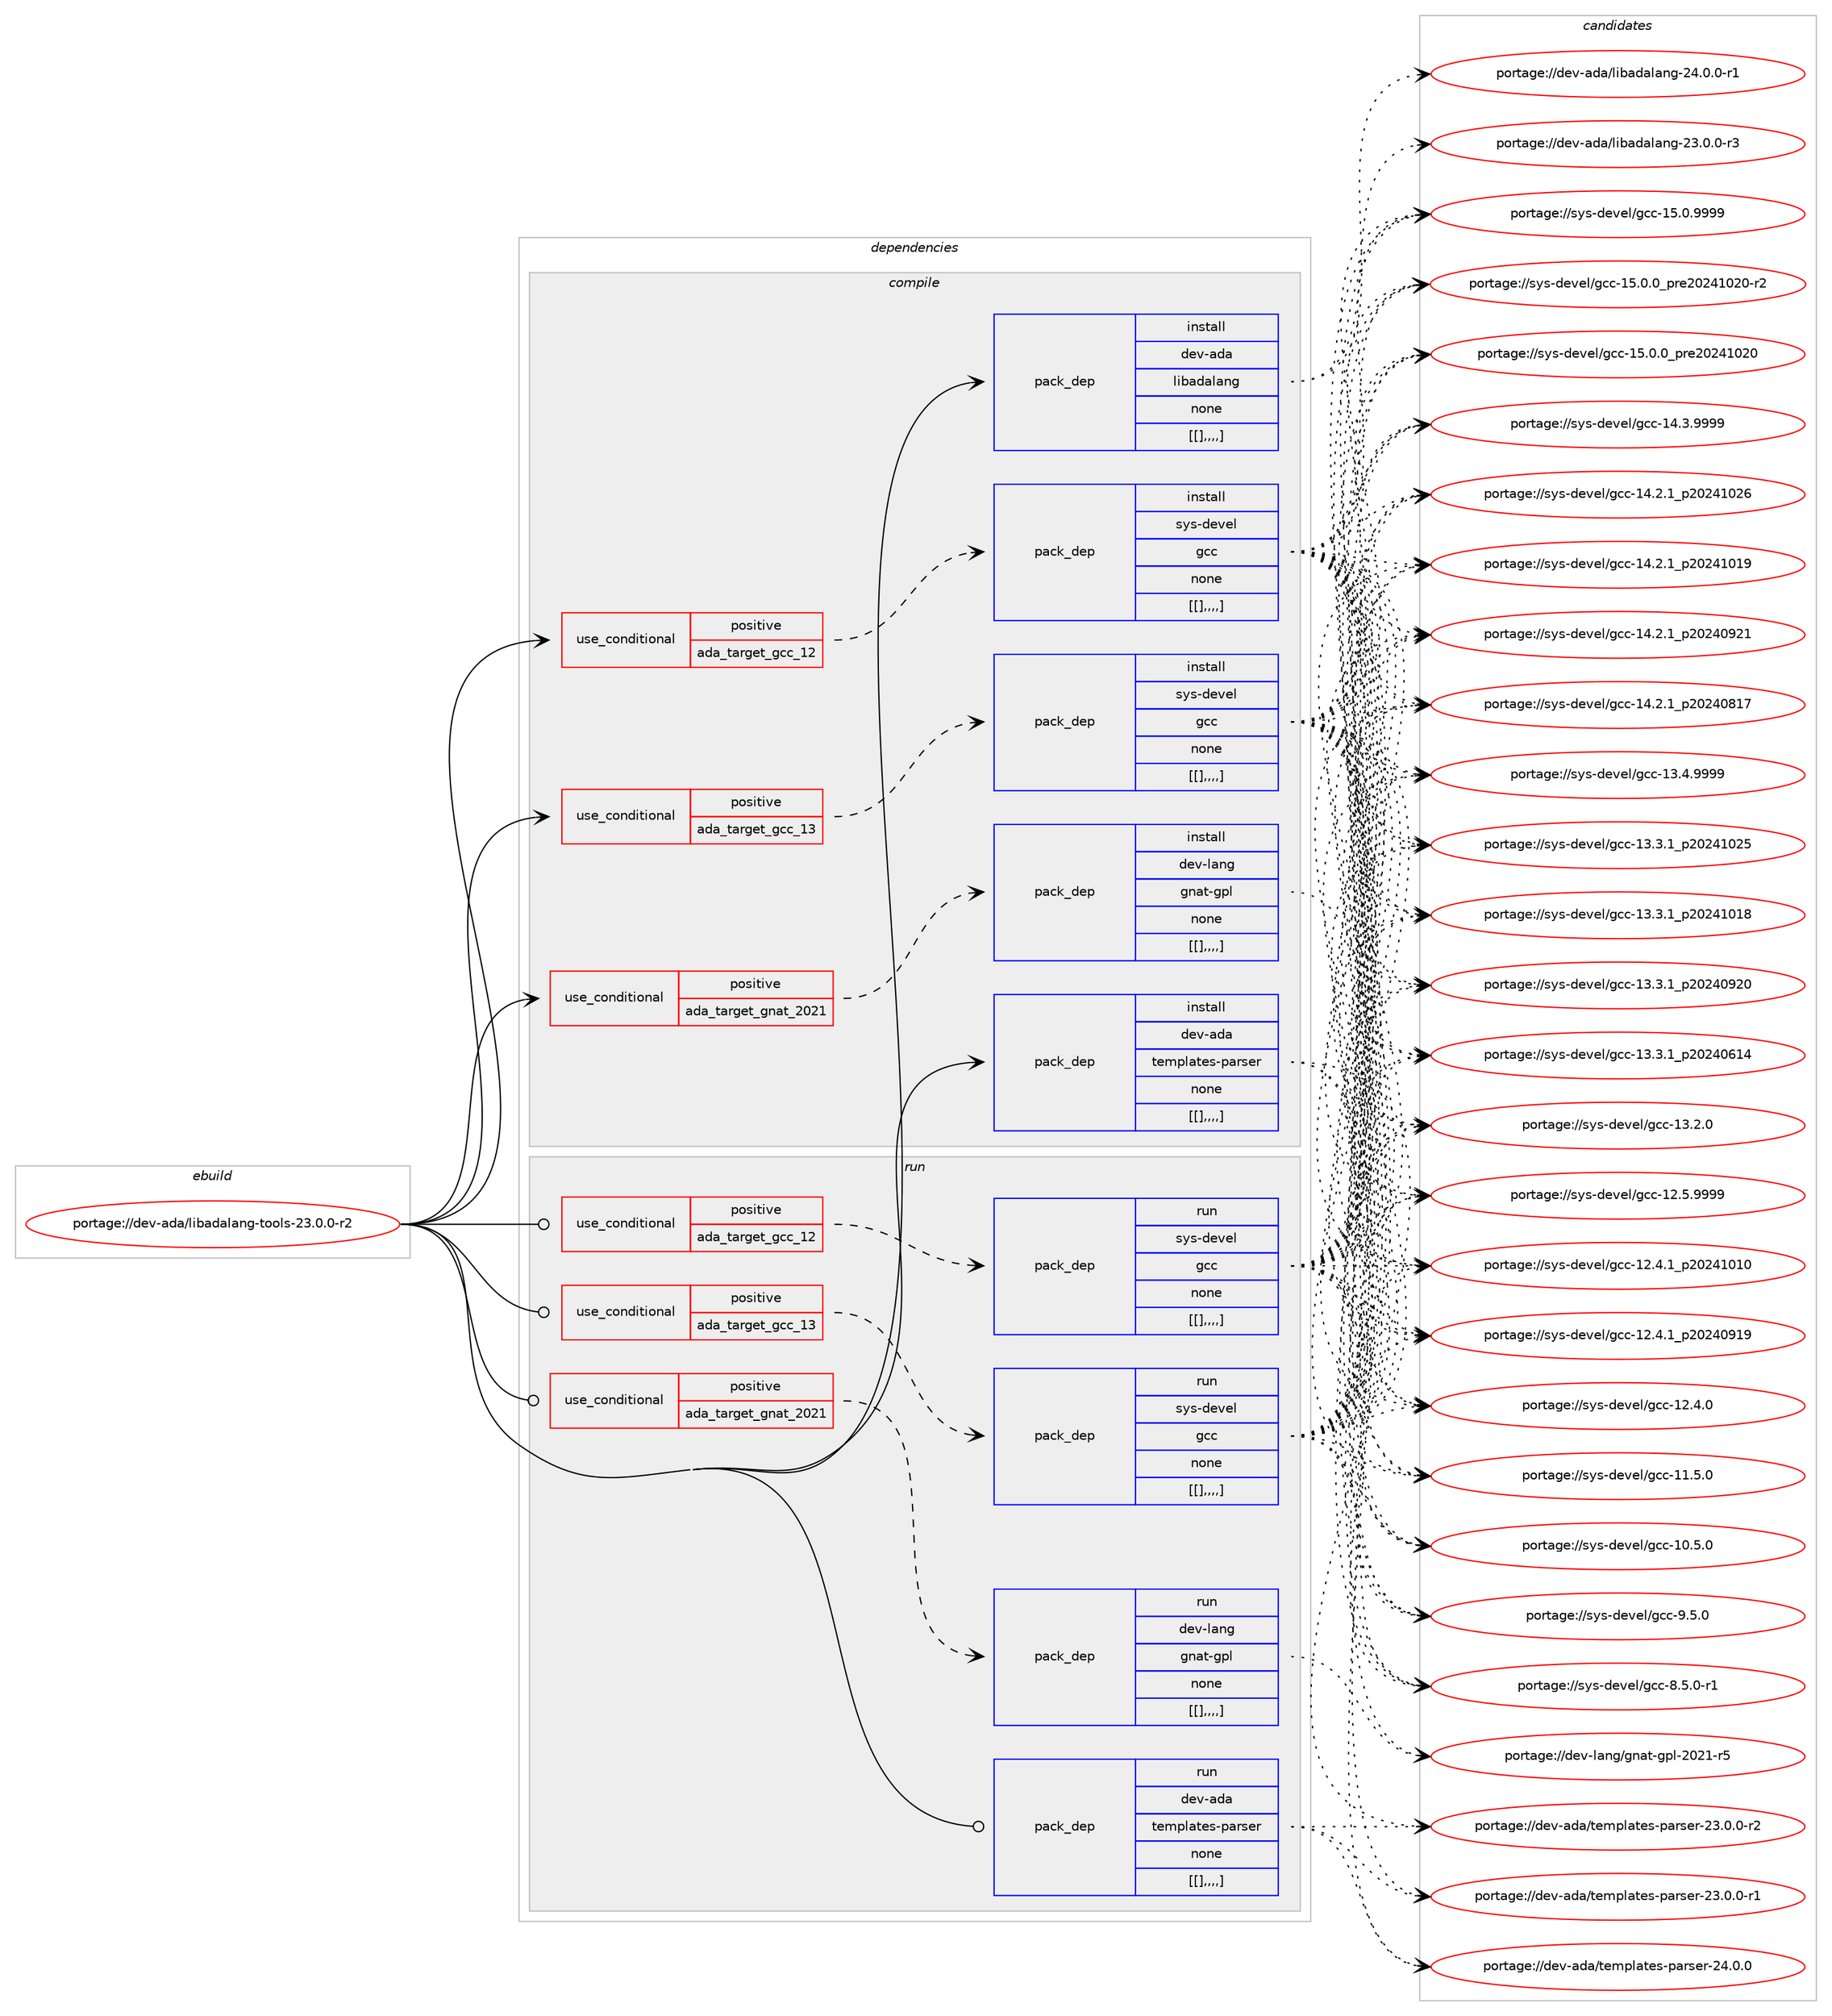 digraph prolog {

# *************
# Graph options
# *************

newrank=true;
concentrate=true;
compound=true;
graph [rankdir=LR,fontname=Helvetica,fontsize=10,ranksep=1.5];#, ranksep=2.5, nodesep=0.2];
edge  [arrowhead=vee];
node  [fontname=Helvetica,fontsize=10];

# **********
# The ebuild
# **********

subgraph cluster_leftcol {
color=gray;
label=<<i>ebuild</i>>;
id [label="portage://dev-ada/libadalang-tools-23.0.0-r2", color=red, width=4, href="../dev-ada/libadalang-tools-23.0.0-r2.svg"];
}

# ****************
# The dependencies
# ****************

subgraph cluster_midcol {
color=gray;
label=<<i>dependencies</i>>;
subgraph cluster_compile {
fillcolor="#eeeeee";
style=filled;
label=<<i>compile</i>>;
subgraph cond18069 {
dependency67105 [label=<<TABLE BORDER="0" CELLBORDER="1" CELLSPACING="0" CELLPADDING="4"><TR><TD ROWSPAN="3" CELLPADDING="10">use_conditional</TD></TR><TR><TD>positive</TD></TR><TR><TD>ada_target_gcc_12</TD></TR></TABLE>>, shape=none, color=red];
subgraph pack48043 {
dependency67107 [label=<<TABLE BORDER="0" CELLBORDER="1" CELLSPACING="0" CELLPADDING="4" WIDTH="220"><TR><TD ROWSPAN="6" CELLPADDING="30">pack_dep</TD></TR><TR><TD WIDTH="110">install</TD></TR><TR><TD>sys-devel</TD></TR><TR><TD>gcc</TD></TR><TR><TD>none</TD></TR><TR><TD>[[],,,,]</TD></TR></TABLE>>, shape=none, color=blue];
}
dependency67105:e -> dependency67107:w [weight=20,style="dashed",arrowhead="vee"];
}
id:e -> dependency67105:w [weight=20,style="solid",arrowhead="vee"];
subgraph cond18082 {
dependency67150 [label=<<TABLE BORDER="0" CELLBORDER="1" CELLSPACING="0" CELLPADDING="4"><TR><TD ROWSPAN="3" CELLPADDING="10">use_conditional</TD></TR><TR><TD>positive</TD></TR><TR><TD>ada_target_gcc_13</TD></TR></TABLE>>, shape=none, color=red];
subgraph pack48091 {
dependency67167 [label=<<TABLE BORDER="0" CELLBORDER="1" CELLSPACING="0" CELLPADDING="4" WIDTH="220"><TR><TD ROWSPAN="6" CELLPADDING="30">pack_dep</TD></TR><TR><TD WIDTH="110">install</TD></TR><TR><TD>sys-devel</TD></TR><TR><TD>gcc</TD></TR><TR><TD>none</TD></TR><TR><TD>[[],,,,]</TD></TR></TABLE>>, shape=none, color=blue];
}
dependency67150:e -> dependency67167:w [weight=20,style="dashed",arrowhead="vee"];
}
id:e -> dependency67150:w [weight=20,style="solid",arrowhead="vee"];
subgraph cond18098 {
dependency67194 [label=<<TABLE BORDER="0" CELLBORDER="1" CELLSPACING="0" CELLPADDING="4"><TR><TD ROWSPAN="3" CELLPADDING="10">use_conditional</TD></TR><TR><TD>positive</TD></TR><TR><TD>ada_target_gnat_2021</TD></TR></TABLE>>, shape=none, color=red];
subgraph pack48105 {
dependency67195 [label=<<TABLE BORDER="0" CELLBORDER="1" CELLSPACING="0" CELLPADDING="4" WIDTH="220"><TR><TD ROWSPAN="6" CELLPADDING="30">pack_dep</TD></TR><TR><TD WIDTH="110">install</TD></TR><TR><TD>dev-lang</TD></TR><TR><TD>gnat-gpl</TD></TR><TR><TD>none</TD></TR><TR><TD>[[],,,,]</TD></TR></TABLE>>, shape=none, color=blue];
}
dependency67194:e -> dependency67195:w [weight=20,style="dashed",arrowhead="vee"];
}
id:e -> dependency67194:w [weight=20,style="solid",arrowhead="vee"];
subgraph pack48132 {
dependency67253 [label=<<TABLE BORDER="0" CELLBORDER="1" CELLSPACING="0" CELLPADDING="4" WIDTH="220"><TR><TD ROWSPAN="6" CELLPADDING="30">pack_dep</TD></TR><TR><TD WIDTH="110">install</TD></TR><TR><TD>dev-ada</TD></TR><TR><TD>libadalang</TD></TR><TR><TD>none</TD></TR><TR><TD>[[],,,,]</TD></TR></TABLE>>, shape=none, color=blue];
}
id:e -> dependency67253:w [weight=20,style="solid",arrowhead="vee"];
subgraph pack48174 {
dependency67294 [label=<<TABLE BORDER="0" CELLBORDER="1" CELLSPACING="0" CELLPADDING="4" WIDTH="220"><TR><TD ROWSPAN="6" CELLPADDING="30">pack_dep</TD></TR><TR><TD WIDTH="110">install</TD></TR><TR><TD>dev-ada</TD></TR><TR><TD>templates-parser</TD></TR><TR><TD>none</TD></TR><TR><TD>[[],,,,]</TD></TR></TABLE>>, shape=none, color=blue];
}
id:e -> dependency67294:w [weight=20,style="solid",arrowhead="vee"];
}
subgraph cluster_compileandrun {
fillcolor="#eeeeee";
style=filled;
label=<<i>compile and run</i>>;
}
subgraph cluster_run {
fillcolor="#eeeeee";
style=filled;
label=<<i>run</i>>;
subgraph cond18161 {
dependency67376 [label=<<TABLE BORDER="0" CELLBORDER="1" CELLSPACING="0" CELLPADDING="4"><TR><TD ROWSPAN="3" CELLPADDING="10">use_conditional</TD></TR><TR><TD>positive</TD></TR><TR><TD>ada_target_gcc_12</TD></TR></TABLE>>, shape=none, color=red];
subgraph pack48237 {
dependency67403 [label=<<TABLE BORDER="0" CELLBORDER="1" CELLSPACING="0" CELLPADDING="4" WIDTH="220"><TR><TD ROWSPAN="6" CELLPADDING="30">pack_dep</TD></TR><TR><TD WIDTH="110">run</TD></TR><TR><TD>sys-devel</TD></TR><TR><TD>gcc</TD></TR><TR><TD>none</TD></TR><TR><TD>[[],,,,]</TD></TR></TABLE>>, shape=none, color=blue];
}
dependency67376:e -> dependency67403:w [weight=20,style="dashed",arrowhead="vee"];
}
id:e -> dependency67376:w [weight=20,style="solid",arrowhead="odot"];
subgraph cond18186 {
dependency67413 [label=<<TABLE BORDER="0" CELLBORDER="1" CELLSPACING="0" CELLPADDING="4"><TR><TD ROWSPAN="3" CELLPADDING="10">use_conditional</TD></TR><TR><TD>positive</TD></TR><TR><TD>ada_target_gcc_13</TD></TR></TABLE>>, shape=none, color=red];
subgraph pack48245 {
dependency67418 [label=<<TABLE BORDER="0" CELLBORDER="1" CELLSPACING="0" CELLPADDING="4" WIDTH="220"><TR><TD ROWSPAN="6" CELLPADDING="30">pack_dep</TD></TR><TR><TD WIDTH="110">run</TD></TR><TR><TD>sys-devel</TD></TR><TR><TD>gcc</TD></TR><TR><TD>none</TD></TR><TR><TD>[[],,,,]</TD></TR></TABLE>>, shape=none, color=blue];
}
dependency67413:e -> dependency67418:w [weight=20,style="dashed",arrowhead="vee"];
}
id:e -> dependency67413:w [weight=20,style="solid",arrowhead="odot"];
subgraph cond18190 {
dependency67462 [label=<<TABLE BORDER="0" CELLBORDER="1" CELLSPACING="0" CELLPADDING="4"><TR><TD ROWSPAN="3" CELLPADDING="10">use_conditional</TD></TR><TR><TD>positive</TD></TR><TR><TD>ada_target_gnat_2021</TD></TR></TABLE>>, shape=none, color=red];
subgraph pack48307 {
dependency67554 [label=<<TABLE BORDER="0" CELLBORDER="1" CELLSPACING="0" CELLPADDING="4" WIDTH="220"><TR><TD ROWSPAN="6" CELLPADDING="30">pack_dep</TD></TR><TR><TD WIDTH="110">run</TD></TR><TR><TD>dev-lang</TD></TR><TR><TD>gnat-gpl</TD></TR><TR><TD>none</TD></TR><TR><TD>[[],,,,]</TD></TR></TABLE>>, shape=none, color=blue];
}
dependency67462:e -> dependency67554:w [weight=20,style="dashed",arrowhead="vee"];
}
id:e -> dependency67462:w [weight=20,style="solid",arrowhead="odot"];
subgraph pack48370 {
dependency67581 [label=<<TABLE BORDER="0" CELLBORDER="1" CELLSPACING="0" CELLPADDING="4" WIDTH="220"><TR><TD ROWSPAN="6" CELLPADDING="30">pack_dep</TD></TR><TR><TD WIDTH="110">run</TD></TR><TR><TD>dev-ada</TD></TR><TR><TD>templates-parser</TD></TR><TR><TD>none</TD></TR><TR><TD>[[],,,,]</TD></TR></TABLE>>, shape=none, color=blue];
}
id:e -> dependency67581:w [weight=20,style="solid",arrowhead="odot"];
}
}

# **************
# The candidates
# **************

subgraph cluster_choices {
rank=same;
color=gray;
label=<<i>candidates</i>>;

subgraph choice47086 {
color=black;
nodesep=1;
choice1151211154510010111810110847103999945495346484657575757 [label="portage://sys-devel/gcc-15.0.9999", color=red, width=4,href="../sys-devel/gcc-15.0.9999.svg"];
choice11512111545100101118101108471039999454953464846489511211410150485052494850484511450 [label="portage://sys-devel/gcc-15.0.0_pre20241020-r2", color=red, width=4,href="../sys-devel/gcc-15.0.0_pre20241020-r2.svg"];
choice1151211154510010111810110847103999945495346484648951121141015048505249485048 [label="portage://sys-devel/gcc-15.0.0_pre20241020", color=red, width=4,href="../sys-devel/gcc-15.0.0_pre20241020.svg"];
choice1151211154510010111810110847103999945495246514657575757 [label="portage://sys-devel/gcc-14.3.9999", color=red, width=4,href="../sys-devel/gcc-14.3.9999.svg"];
choice1151211154510010111810110847103999945495246504649951125048505249485054 [label="portage://sys-devel/gcc-14.2.1_p20241026", color=red, width=4,href="../sys-devel/gcc-14.2.1_p20241026.svg"];
choice1151211154510010111810110847103999945495246504649951125048505249484957 [label="portage://sys-devel/gcc-14.2.1_p20241019", color=red, width=4,href="../sys-devel/gcc-14.2.1_p20241019.svg"];
choice1151211154510010111810110847103999945495246504649951125048505248575049 [label="portage://sys-devel/gcc-14.2.1_p20240921", color=red, width=4,href="../sys-devel/gcc-14.2.1_p20240921.svg"];
choice1151211154510010111810110847103999945495246504649951125048505248564955 [label="portage://sys-devel/gcc-14.2.1_p20240817", color=red, width=4,href="../sys-devel/gcc-14.2.1_p20240817.svg"];
choice1151211154510010111810110847103999945495146524657575757 [label="portage://sys-devel/gcc-13.4.9999", color=red, width=4,href="../sys-devel/gcc-13.4.9999.svg"];
choice1151211154510010111810110847103999945495146514649951125048505249485053 [label="portage://sys-devel/gcc-13.3.1_p20241025", color=red, width=4,href="../sys-devel/gcc-13.3.1_p20241025.svg"];
choice1151211154510010111810110847103999945495146514649951125048505249484956 [label="portage://sys-devel/gcc-13.3.1_p20241018", color=red, width=4,href="../sys-devel/gcc-13.3.1_p20241018.svg"];
choice1151211154510010111810110847103999945495146514649951125048505248575048 [label="portage://sys-devel/gcc-13.3.1_p20240920", color=red, width=4,href="../sys-devel/gcc-13.3.1_p20240920.svg"];
choice1151211154510010111810110847103999945495146514649951125048505248544952 [label="portage://sys-devel/gcc-13.3.1_p20240614", color=red, width=4,href="../sys-devel/gcc-13.3.1_p20240614.svg"];
choice1151211154510010111810110847103999945495146504648 [label="portage://sys-devel/gcc-13.2.0", color=red, width=4,href="../sys-devel/gcc-13.2.0.svg"];
choice1151211154510010111810110847103999945495046534657575757 [label="portage://sys-devel/gcc-12.5.9999", color=red, width=4,href="../sys-devel/gcc-12.5.9999.svg"];
choice1151211154510010111810110847103999945495046524649951125048505249484948 [label="portage://sys-devel/gcc-12.4.1_p20241010", color=red, width=4,href="../sys-devel/gcc-12.4.1_p20241010.svg"];
choice1151211154510010111810110847103999945495046524649951125048505248574957 [label="portage://sys-devel/gcc-12.4.1_p20240919", color=red, width=4,href="../sys-devel/gcc-12.4.1_p20240919.svg"];
choice1151211154510010111810110847103999945495046524648 [label="portage://sys-devel/gcc-12.4.0", color=red, width=4,href="../sys-devel/gcc-12.4.0.svg"];
choice1151211154510010111810110847103999945494946534648 [label="portage://sys-devel/gcc-11.5.0", color=red, width=4,href="../sys-devel/gcc-11.5.0.svg"];
choice1151211154510010111810110847103999945494846534648 [label="portage://sys-devel/gcc-10.5.0", color=red, width=4,href="../sys-devel/gcc-10.5.0.svg"];
choice11512111545100101118101108471039999455746534648 [label="portage://sys-devel/gcc-9.5.0", color=red, width=4,href="../sys-devel/gcc-9.5.0.svg"];
choice115121115451001011181011084710399994556465346484511449 [label="portage://sys-devel/gcc-8.5.0-r1", color=red, width=4,href="../sys-devel/gcc-8.5.0-r1.svg"];
dependency67107:e -> choice1151211154510010111810110847103999945495346484657575757:w [style=dotted,weight="100"];
dependency67107:e -> choice11512111545100101118101108471039999454953464846489511211410150485052494850484511450:w [style=dotted,weight="100"];
dependency67107:e -> choice1151211154510010111810110847103999945495346484648951121141015048505249485048:w [style=dotted,weight="100"];
dependency67107:e -> choice1151211154510010111810110847103999945495246514657575757:w [style=dotted,weight="100"];
dependency67107:e -> choice1151211154510010111810110847103999945495246504649951125048505249485054:w [style=dotted,weight="100"];
dependency67107:e -> choice1151211154510010111810110847103999945495246504649951125048505249484957:w [style=dotted,weight="100"];
dependency67107:e -> choice1151211154510010111810110847103999945495246504649951125048505248575049:w [style=dotted,weight="100"];
dependency67107:e -> choice1151211154510010111810110847103999945495246504649951125048505248564955:w [style=dotted,weight="100"];
dependency67107:e -> choice1151211154510010111810110847103999945495146524657575757:w [style=dotted,weight="100"];
dependency67107:e -> choice1151211154510010111810110847103999945495146514649951125048505249485053:w [style=dotted,weight="100"];
dependency67107:e -> choice1151211154510010111810110847103999945495146514649951125048505249484956:w [style=dotted,weight="100"];
dependency67107:e -> choice1151211154510010111810110847103999945495146514649951125048505248575048:w [style=dotted,weight="100"];
dependency67107:e -> choice1151211154510010111810110847103999945495146514649951125048505248544952:w [style=dotted,weight="100"];
dependency67107:e -> choice1151211154510010111810110847103999945495146504648:w [style=dotted,weight="100"];
dependency67107:e -> choice1151211154510010111810110847103999945495046534657575757:w [style=dotted,weight="100"];
dependency67107:e -> choice1151211154510010111810110847103999945495046524649951125048505249484948:w [style=dotted,weight="100"];
dependency67107:e -> choice1151211154510010111810110847103999945495046524649951125048505248574957:w [style=dotted,weight="100"];
dependency67107:e -> choice1151211154510010111810110847103999945495046524648:w [style=dotted,weight="100"];
dependency67107:e -> choice1151211154510010111810110847103999945494946534648:w [style=dotted,weight="100"];
dependency67107:e -> choice1151211154510010111810110847103999945494846534648:w [style=dotted,weight="100"];
dependency67107:e -> choice11512111545100101118101108471039999455746534648:w [style=dotted,weight="100"];
dependency67107:e -> choice115121115451001011181011084710399994556465346484511449:w [style=dotted,weight="100"];
}
subgraph choice47109 {
color=black;
nodesep=1;
choice1151211154510010111810110847103999945495346484657575757 [label="portage://sys-devel/gcc-15.0.9999", color=red, width=4,href="../sys-devel/gcc-15.0.9999.svg"];
choice11512111545100101118101108471039999454953464846489511211410150485052494850484511450 [label="portage://sys-devel/gcc-15.0.0_pre20241020-r2", color=red, width=4,href="../sys-devel/gcc-15.0.0_pre20241020-r2.svg"];
choice1151211154510010111810110847103999945495346484648951121141015048505249485048 [label="portage://sys-devel/gcc-15.0.0_pre20241020", color=red, width=4,href="../sys-devel/gcc-15.0.0_pre20241020.svg"];
choice1151211154510010111810110847103999945495246514657575757 [label="portage://sys-devel/gcc-14.3.9999", color=red, width=4,href="../sys-devel/gcc-14.3.9999.svg"];
choice1151211154510010111810110847103999945495246504649951125048505249485054 [label="portage://sys-devel/gcc-14.2.1_p20241026", color=red, width=4,href="../sys-devel/gcc-14.2.1_p20241026.svg"];
choice1151211154510010111810110847103999945495246504649951125048505249484957 [label="portage://sys-devel/gcc-14.2.1_p20241019", color=red, width=4,href="../sys-devel/gcc-14.2.1_p20241019.svg"];
choice1151211154510010111810110847103999945495246504649951125048505248575049 [label="portage://sys-devel/gcc-14.2.1_p20240921", color=red, width=4,href="../sys-devel/gcc-14.2.1_p20240921.svg"];
choice1151211154510010111810110847103999945495246504649951125048505248564955 [label="portage://sys-devel/gcc-14.2.1_p20240817", color=red, width=4,href="../sys-devel/gcc-14.2.1_p20240817.svg"];
choice1151211154510010111810110847103999945495146524657575757 [label="portage://sys-devel/gcc-13.4.9999", color=red, width=4,href="../sys-devel/gcc-13.4.9999.svg"];
choice1151211154510010111810110847103999945495146514649951125048505249485053 [label="portage://sys-devel/gcc-13.3.1_p20241025", color=red, width=4,href="../sys-devel/gcc-13.3.1_p20241025.svg"];
choice1151211154510010111810110847103999945495146514649951125048505249484956 [label="portage://sys-devel/gcc-13.3.1_p20241018", color=red, width=4,href="../sys-devel/gcc-13.3.1_p20241018.svg"];
choice1151211154510010111810110847103999945495146514649951125048505248575048 [label="portage://sys-devel/gcc-13.3.1_p20240920", color=red, width=4,href="../sys-devel/gcc-13.3.1_p20240920.svg"];
choice1151211154510010111810110847103999945495146514649951125048505248544952 [label="portage://sys-devel/gcc-13.3.1_p20240614", color=red, width=4,href="../sys-devel/gcc-13.3.1_p20240614.svg"];
choice1151211154510010111810110847103999945495146504648 [label="portage://sys-devel/gcc-13.2.0", color=red, width=4,href="../sys-devel/gcc-13.2.0.svg"];
choice1151211154510010111810110847103999945495046534657575757 [label="portage://sys-devel/gcc-12.5.9999", color=red, width=4,href="../sys-devel/gcc-12.5.9999.svg"];
choice1151211154510010111810110847103999945495046524649951125048505249484948 [label="portage://sys-devel/gcc-12.4.1_p20241010", color=red, width=4,href="../sys-devel/gcc-12.4.1_p20241010.svg"];
choice1151211154510010111810110847103999945495046524649951125048505248574957 [label="portage://sys-devel/gcc-12.4.1_p20240919", color=red, width=4,href="../sys-devel/gcc-12.4.1_p20240919.svg"];
choice1151211154510010111810110847103999945495046524648 [label="portage://sys-devel/gcc-12.4.0", color=red, width=4,href="../sys-devel/gcc-12.4.0.svg"];
choice1151211154510010111810110847103999945494946534648 [label="portage://sys-devel/gcc-11.5.0", color=red, width=4,href="../sys-devel/gcc-11.5.0.svg"];
choice1151211154510010111810110847103999945494846534648 [label="portage://sys-devel/gcc-10.5.0", color=red, width=4,href="../sys-devel/gcc-10.5.0.svg"];
choice11512111545100101118101108471039999455746534648 [label="portage://sys-devel/gcc-9.5.0", color=red, width=4,href="../sys-devel/gcc-9.5.0.svg"];
choice115121115451001011181011084710399994556465346484511449 [label="portage://sys-devel/gcc-8.5.0-r1", color=red, width=4,href="../sys-devel/gcc-8.5.0-r1.svg"];
dependency67167:e -> choice1151211154510010111810110847103999945495346484657575757:w [style=dotted,weight="100"];
dependency67167:e -> choice11512111545100101118101108471039999454953464846489511211410150485052494850484511450:w [style=dotted,weight="100"];
dependency67167:e -> choice1151211154510010111810110847103999945495346484648951121141015048505249485048:w [style=dotted,weight="100"];
dependency67167:e -> choice1151211154510010111810110847103999945495246514657575757:w [style=dotted,weight="100"];
dependency67167:e -> choice1151211154510010111810110847103999945495246504649951125048505249485054:w [style=dotted,weight="100"];
dependency67167:e -> choice1151211154510010111810110847103999945495246504649951125048505249484957:w [style=dotted,weight="100"];
dependency67167:e -> choice1151211154510010111810110847103999945495246504649951125048505248575049:w [style=dotted,weight="100"];
dependency67167:e -> choice1151211154510010111810110847103999945495246504649951125048505248564955:w [style=dotted,weight="100"];
dependency67167:e -> choice1151211154510010111810110847103999945495146524657575757:w [style=dotted,weight="100"];
dependency67167:e -> choice1151211154510010111810110847103999945495146514649951125048505249485053:w [style=dotted,weight="100"];
dependency67167:e -> choice1151211154510010111810110847103999945495146514649951125048505249484956:w [style=dotted,weight="100"];
dependency67167:e -> choice1151211154510010111810110847103999945495146514649951125048505248575048:w [style=dotted,weight="100"];
dependency67167:e -> choice1151211154510010111810110847103999945495146514649951125048505248544952:w [style=dotted,weight="100"];
dependency67167:e -> choice1151211154510010111810110847103999945495146504648:w [style=dotted,weight="100"];
dependency67167:e -> choice1151211154510010111810110847103999945495046534657575757:w [style=dotted,weight="100"];
dependency67167:e -> choice1151211154510010111810110847103999945495046524649951125048505249484948:w [style=dotted,weight="100"];
dependency67167:e -> choice1151211154510010111810110847103999945495046524649951125048505248574957:w [style=dotted,weight="100"];
dependency67167:e -> choice1151211154510010111810110847103999945495046524648:w [style=dotted,weight="100"];
dependency67167:e -> choice1151211154510010111810110847103999945494946534648:w [style=dotted,weight="100"];
dependency67167:e -> choice1151211154510010111810110847103999945494846534648:w [style=dotted,weight="100"];
dependency67167:e -> choice11512111545100101118101108471039999455746534648:w [style=dotted,weight="100"];
dependency67167:e -> choice115121115451001011181011084710399994556465346484511449:w [style=dotted,weight="100"];
}
subgraph choice47129 {
color=black;
nodesep=1;
choice100101118451089711010347103110971164510311210845504850494511453 [label="portage://dev-lang/gnat-gpl-2021-r5", color=red, width=4,href="../dev-lang/gnat-gpl-2021-r5.svg"];
dependency67195:e -> choice100101118451089711010347103110971164510311210845504850494511453:w [style=dotted,weight="100"];
}
subgraph choice47132 {
color=black;
nodesep=1;
choice1001011184597100974710810598971009710897110103455052464846484511449 [label="portage://dev-ada/libadalang-24.0.0-r1", color=red, width=4,href="../dev-ada/libadalang-24.0.0-r1.svg"];
choice1001011184597100974710810598971009710897110103455051464846484511451 [label="portage://dev-ada/libadalang-23.0.0-r3", color=red, width=4,href="../dev-ada/libadalang-23.0.0-r3.svg"];
dependency67253:e -> choice1001011184597100974710810598971009710897110103455052464846484511449:w [style=dotted,weight="100"];
dependency67253:e -> choice1001011184597100974710810598971009710897110103455051464846484511451:w [style=dotted,weight="100"];
}
subgraph choice47142 {
color=black;
nodesep=1;
choice1001011184597100974711610110911210897116101115451129711411510111445505246484648 [label="portage://dev-ada/templates-parser-24.0.0", color=red, width=4,href="../dev-ada/templates-parser-24.0.0.svg"];
choice10010111845971009747116101109112108971161011154511297114115101114455051464846484511450 [label="portage://dev-ada/templates-parser-23.0.0-r2", color=red, width=4,href="../dev-ada/templates-parser-23.0.0-r2.svg"];
choice10010111845971009747116101109112108971161011154511297114115101114455051464846484511449 [label="portage://dev-ada/templates-parser-23.0.0-r1", color=red, width=4,href="../dev-ada/templates-parser-23.0.0-r1.svg"];
dependency67294:e -> choice1001011184597100974711610110911210897116101115451129711411510111445505246484648:w [style=dotted,weight="100"];
dependency67294:e -> choice10010111845971009747116101109112108971161011154511297114115101114455051464846484511450:w [style=dotted,weight="100"];
dependency67294:e -> choice10010111845971009747116101109112108971161011154511297114115101114455051464846484511449:w [style=dotted,weight="100"];
}
subgraph choice47158 {
color=black;
nodesep=1;
choice1151211154510010111810110847103999945495346484657575757 [label="portage://sys-devel/gcc-15.0.9999", color=red, width=4,href="../sys-devel/gcc-15.0.9999.svg"];
choice11512111545100101118101108471039999454953464846489511211410150485052494850484511450 [label="portage://sys-devel/gcc-15.0.0_pre20241020-r2", color=red, width=4,href="../sys-devel/gcc-15.0.0_pre20241020-r2.svg"];
choice1151211154510010111810110847103999945495346484648951121141015048505249485048 [label="portage://sys-devel/gcc-15.0.0_pre20241020", color=red, width=4,href="../sys-devel/gcc-15.0.0_pre20241020.svg"];
choice1151211154510010111810110847103999945495246514657575757 [label="portage://sys-devel/gcc-14.3.9999", color=red, width=4,href="../sys-devel/gcc-14.3.9999.svg"];
choice1151211154510010111810110847103999945495246504649951125048505249485054 [label="portage://sys-devel/gcc-14.2.1_p20241026", color=red, width=4,href="../sys-devel/gcc-14.2.1_p20241026.svg"];
choice1151211154510010111810110847103999945495246504649951125048505249484957 [label="portage://sys-devel/gcc-14.2.1_p20241019", color=red, width=4,href="../sys-devel/gcc-14.2.1_p20241019.svg"];
choice1151211154510010111810110847103999945495246504649951125048505248575049 [label="portage://sys-devel/gcc-14.2.1_p20240921", color=red, width=4,href="../sys-devel/gcc-14.2.1_p20240921.svg"];
choice1151211154510010111810110847103999945495246504649951125048505248564955 [label="portage://sys-devel/gcc-14.2.1_p20240817", color=red, width=4,href="../sys-devel/gcc-14.2.1_p20240817.svg"];
choice1151211154510010111810110847103999945495146524657575757 [label="portage://sys-devel/gcc-13.4.9999", color=red, width=4,href="../sys-devel/gcc-13.4.9999.svg"];
choice1151211154510010111810110847103999945495146514649951125048505249485053 [label="portage://sys-devel/gcc-13.3.1_p20241025", color=red, width=4,href="../sys-devel/gcc-13.3.1_p20241025.svg"];
choice1151211154510010111810110847103999945495146514649951125048505249484956 [label="portage://sys-devel/gcc-13.3.1_p20241018", color=red, width=4,href="../sys-devel/gcc-13.3.1_p20241018.svg"];
choice1151211154510010111810110847103999945495146514649951125048505248575048 [label="portage://sys-devel/gcc-13.3.1_p20240920", color=red, width=4,href="../sys-devel/gcc-13.3.1_p20240920.svg"];
choice1151211154510010111810110847103999945495146514649951125048505248544952 [label="portage://sys-devel/gcc-13.3.1_p20240614", color=red, width=4,href="../sys-devel/gcc-13.3.1_p20240614.svg"];
choice1151211154510010111810110847103999945495146504648 [label="portage://sys-devel/gcc-13.2.0", color=red, width=4,href="../sys-devel/gcc-13.2.0.svg"];
choice1151211154510010111810110847103999945495046534657575757 [label="portage://sys-devel/gcc-12.5.9999", color=red, width=4,href="../sys-devel/gcc-12.5.9999.svg"];
choice1151211154510010111810110847103999945495046524649951125048505249484948 [label="portage://sys-devel/gcc-12.4.1_p20241010", color=red, width=4,href="../sys-devel/gcc-12.4.1_p20241010.svg"];
choice1151211154510010111810110847103999945495046524649951125048505248574957 [label="portage://sys-devel/gcc-12.4.1_p20240919", color=red, width=4,href="../sys-devel/gcc-12.4.1_p20240919.svg"];
choice1151211154510010111810110847103999945495046524648 [label="portage://sys-devel/gcc-12.4.0", color=red, width=4,href="../sys-devel/gcc-12.4.0.svg"];
choice1151211154510010111810110847103999945494946534648 [label="portage://sys-devel/gcc-11.5.0", color=red, width=4,href="../sys-devel/gcc-11.5.0.svg"];
choice1151211154510010111810110847103999945494846534648 [label="portage://sys-devel/gcc-10.5.0", color=red, width=4,href="../sys-devel/gcc-10.5.0.svg"];
choice11512111545100101118101108471039999455746534648 [label="portage://sys-devel/gcc-9.5.0", color=red, width=4,href="../sys-devel/gcc-9.5.0.svg"];
choice115121115451001011181011084710399994556465346484511449 [label="portage://sys-devel/gcc-8.5.0-r1", color=red, width=4,href="../sys-devel/gcc-8.5.0-r1.svg"];
dependency67403:e -> choice1151211154510010111810110847103999945495346484657575757:w [style=dotted,weight="100"];
dependency67403:e -> choice11512111545100101118101108471039999454953464846489511211410150485052494850484511450:w [style=dotted,weight="100"];
dependency67403:e -> choice1151211154510010111810110847103999945495346484648951121141015048505249485048:w [style=dotted,weight="100"];
dependency67403:e -> choice1151211154510010111810110847103999945495246514657575757:w [style=dotted,weight="100"];
dependency67403:e -> choice1151211154510010111810110847103999945495246504649951125048505249485054:w [style=dotted,weight="100"];
dependency67403:e -> choice1151211154510010111810110847103999945495246504649951125048505249484957:w [style=dotted,weight="100"];
dependency67403:e -> choice1151211154510010111810110847103999945495246504649951125048505248575049:w [style=dotted,weight="100"];
dependency67403:e -> choice1151211154510010111810110847103999945495246504649951125048505248564955:w [style=dotted,weight="100"];
dependency67403:e -> choice1151211154510010111810110847103999945495146524657575757:w [style=dotted,weight="100"];
dependency67403:e -> choice1151211154510010111810110847103999945495146514649951125048505249485053:w [style=dotted,weight="100"];
dependency67403:e -> choice1151211154510010111810110847103999945495146514649951125048505249484956:w [style=dotted,weight="100"];
dependency67403:e -> choice1151211154510010111810110847103999945495146514649951125048505248575048:w [style=dotted,weight="100"];
dependency67403:e -> choice1151211154510010111810110847103999945495146514649951125048505248544952:w [style=dotted,weight="100"];
dependency67403:e -> choice1151211154510010111810110847103999945495146504648:w [style=dotted,weight="100"];
dependency67403:e -> choice1151211154510010111810110847103999945495046534657575757:w [style=dotted,weight="100"];
dependency67403:e -> choice1151211154510010111810110847103999945495046524649951125048505249484948:w [style=dotted,weight="100"];
dependency67403:e -> choice1151211154510010111810110847103999945495046524649951125048505248574957:w [style=dotted,weight="100"];
dependency67403:e -> choice1151211154510010111810110847103999945495046524648:w [style=dotted,weight="100"];
dependency67403:e -> choice1151211154510010111810110847103999945494946534648:w [style=dotted,weight="100"];
dependency67403:e -> choice1151211154510010111810110847103999945494846534648:w [style=dotted,weight="100"];
dependency67403:e -> choice11512111545100101118101108471039999455746534648:w [style=dotted,weight="100"];
dependency67403:e -> choice115121115451001011181011084710399994556465346484511449:w [style=dotted,weight="100"];
}
subgraph choice47197 {
color=black;
nodesep=1;
choice1151211154510010111810110847103999945495346484657575757 [label="portage://sys-devel/gcc-15.0.9999", color=red, width=4,href="../sys-devel/gcc-15.0.9999.svg"];
choice11512111545100101118101108471039999454953464846489511211410150485052494850484511450 [label="portage://sys-devel/gcc-15.0.0_pre20241020-r2", color=red, width=4,href="../sys-devel/gcc-15.0.0_pre20241020-r2.svg"];
choice1151211154510010111810110847103999945495346484648951121141015048505249485048 [label="portage://sys-devel/gcc-15.0.0_pre20241020", color=red, width=4,href="../sys-devel/gcc-15.0.0_pre20241020.svg"];
choice1151211154510010111810110847103999945495246514657575757 [label="portage://sys-devel/gcc-14.3.9999", color=red, width=4,href="../sys-devel/gcc-14.3.9999.svg"];
choice1151211154510010111810110847103999945495246504649951125048505249485054 [label="portage://sys-devel/gcc-14.2.1_p20241026", color=red, width=4,href="../sys-devel/gcc-14.2.1_p20241026.svg"];
choice1151211154510010111810110847103999945495246504649951125048505249484957 [label="portage://sys-devel/gcc-14.2.1_p20241019", color=red, width=4,href="../sys-devel/gcc-14.2.1_p20241019.svg"];
choice1151211154510010111810110847103999945495246504649951125048505248575049 [label="portage://sys-devel/gcc-14.2.1_p20240921", color=red, width=4,href="../sys-devel/gcc-14.2.1_p20240921.svg"];
choice1151211154510010111810110847103999945495246504649951125048505248564955 [label="portage://sys-devel/gcc-14.2.1_p20240817", color=red, width=4,href="../sys-devel/gcc-14.2.1_p20240817.svg"];
choice1151211154510010111810110847103999945495146524657575757 [label="portage://sys-devel/gcc-13.4.9999", color=red, width=4,href="../sys-devel/gcc-13.4.9999.svg"];
choice1151211154510010111810110847103999945495146514649951125048505249485053 [label="portage://sys-devel/gcc-13.3.1_p20241025", color=red, width=4,href="../sys-devel/gcc-13.3.1_p20241025.svg"];
choice1151211154510010111810110847103999945495146514649951125048505249484956 [label="portage://sys-devel/gcc-13.3.1_p20241018", color=red, width=4,href="../sys-devel/gcc-13.3.1_p20241018.svg"];
choice1151211154510010111810110847103999945495146514649951125048505248575048 [label="portage://sys-devel/gcc-13.3.1_p20240920", color=red, width=4,href="../sys-devel/gcc-13.3.1_p20240920.svg"];
choice1151211154510010111810110847103999945495146514649951125048505248544952 [label="portage://sys-devel/gcc-13.3.1_p20240614", color=red, width=4,href="../sys-devel/gcc-13.3.1_p20240614.svg"];
choice1151211154510010111810110847103999945495146504648 [label="portage://sys-devel/gcc-13.2.0", color=red, width=4,href="../sys-devel/gcc-13.2.0.svg"];
choice1151211154510010111810110847103999945495046534657575757 [label="portage://sys-devel/gcc-12.5.9999", color=red, width=4,href="../sys-devel/gcc-12.5.9999.svg"];
choice1151211154510010111810110847103999945495046524649951125048505249484948 [label="portage://sys-devel/gcc-12.4.1_p20241010", color=red, width=4,href="../sys-devel/gcc-12.4.1_p20241010.svg"];
choice1151211154510010111810110847103999945495046524649951125048505248574957 [label="portage://sys-devel/gcc-12.4.1_p20240919", color=red, width=4,href="../sys-devel/gcc-12.4.1_p20240919.svg"];
choice1151211154510010111810110847103999945495046524648 [label="portage://sys-devel/gcc-12.4.0", color=red, width=4,href="../sys-devel/gcc-12.4.0.svg"];
choice1151211154510010111810110847103999945494946534648 [label="portage://sys-devel/gcc-11.5.0", color=red, width=4,href="../sys-devel/gcc-11.5.0.svg"];
choice1151211154510010111810110847103999945494846534648 [label="portage://sys-devel/gcc-10.5.0", color=red, width=4,href="../sys-devel/gcc-10.5.0.svg"];
choice11512111545100101118101108471039999455746534648 [label="portage://sys-devel/gcc-9.5.0", color=red, width=4,href="../sys-devel/gcc-9.5.0.svg"];
choice115121115451001011181011084710399994556465346484511449 [label="portage://sys-devel/gcc-8.5.0-r1", color=red, width=4,href="../sys-devel/gcc-8.5.0-r1.svg"];
dependency67418:e -> choice1151211154510010111810110847103999945495346484657575757:w [style=dotted,weight="100"];
dependency67418:e -> choice11512111545100101118101108471039999454953464846489511211410150485052494850484511450:w [style=dotted,weight="100"];
dependency67418:e -> choice1151211154510010111810110847103999945495346484648951121141015048505249485048:w [style=dotted,weight="100"];
dependency67418:e -> choice1151211154510010111810110847103999945495246514657575757:w [style=dotted,weight="100"];
dependency67418:e -> choice1151211154510010111810110847103999945495246504649951125048505249485054:w [style=dotted,weight="100"];
dependency67418:e -> choice1151211154510010111810110847103999945495246504649951125048505249484957:w [style=dotted,weight="100"];
dependency67418:e -> choice1151211154510010111810110847103999945495246504649951125048505248575049:w [style=dotted,weight="100"];
dependency67418:e -> choice1151211154510010111810110847103999945495246504649951125048505248564955:w [style=dotted,weight="100"];
dependency67418:e -> choice1151211154510010111810110847103999945495146524657575757:w [style=dotted,weight="100"];
dependency67418:e -> choice1151211154510010111810110847103999945495146514649951125048505249485053:w [style=dotted,weight="100"];
dependency67418:e -> choice1151211154510010111810110847103999945495146514649951125048505249484956:w [style=dotted,weight="100"];
dependency67418:e -> choice1151211154510010111810110847103999945495146514649951125048505248575048:w [style=dotted,weight="100"];
dependency67418:e -> choice1151211154510010111810110847103999945495146514649951125048505248544952:w [style=dotted,weight="100"];
dependency67418:e -> choice1151211154510010111810110847103999945495146504648:w [style=dotted,weight="100"];
dependency67418:e -> choice1151211154510010111810110847103999945495046534657575757:w [style=dotted,weight="100"];
dependency67418:e -> choice1151211154510010111810110847103999945495046524649951125048505249484948:w [style=dotted,weight="100"];
dependency67418:e -> choice1151211154510010111810110847103999945495046524649951125048505248574957:w [style=dotted,weight="100"];
dependency67418:e -> choice1151211154510010111810110847103999945495046524648:w [style=dotted,weight="100"];
dependency67418:e -> choice1151211154510010111810110847103999945494946534648:w [style=dotted,weight="100"];
dependency67418:e -> choice1151211154510010111810110847103999945494846534648:w [style=dotted,weight="100"];
dependency67418:e -> choice11512111545100101118101108471039999455746534648:w [style=dotted,weight="100"];
dependency67418:e -> choice115121115451001011181011084710399994556465346484511449:w [style=dotted,weight="100"];
}
subgraph choice47227 {
color=black;
nodesep=1;
choice100101118451089711010347103110971164510311210845504850494511453 [label="portage://dev-lang/gnat-gpl-2021-r5", color=red, width=4,href="../dev-lang/gnat-gpl-2021-r5.svg"];
dependency67554:e -> choice100101118451089711010347103110971164510311210845504850494511453:w [style=dotted,weight="100"];
}
subgraph choice47231 {
color=black;
nodesep=1;
choice1001011184597100974711610110911210897116101115451129711411510111445505246484648 [label="portage://dev-ada/templates-parser-24.0.0", color=red, width=4,href="../dev-ada/templates-parser-24.0.0.svg"];
choice10010111845971009747116101109112108971161011154511297114115101114455051464846484511450 [label="portage://dev-ada/templates-parser-23.0.0-r2", color=red, width=4,href="../dev-ada/templates-parser-23.0.0-r2.svg"];
choice10010111845971009747116101109112108971161011154511297114115101114455051464846484511449 [label="portage://dev-ada/templates-parser-23.0.0-r1", color=red, width=4,href="../dev-ada/templates-parser-23.0.0-r1.svg"];
dependency67581:e -> choice1001011184597100974711610110911210897116101115451129711411510111445505246484648:w [style=dotted,weight="100"];
dependency67581:e -> choice10010111845971009747116101109112108971161011154511297114115101114455051464846484511450:w [style=dotted,weight="100"];
dependency67581:e -> choice10010111845971009747116101109112108971161011154511297114115101114455051464846484511449:w [style=dotted,weight="100"];
}
}

}

